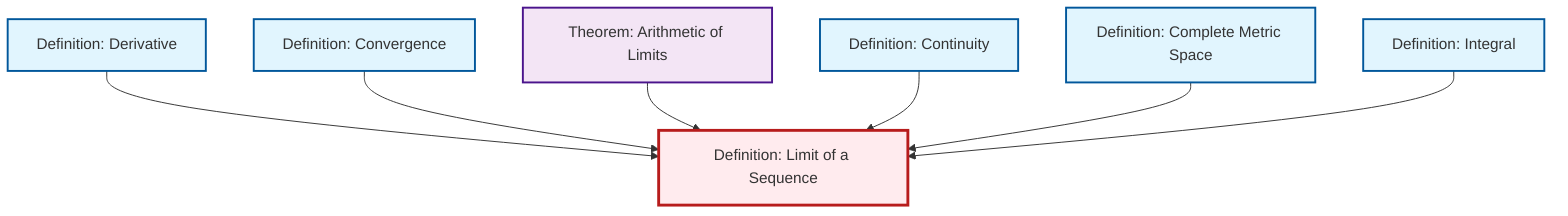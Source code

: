graph TD
    classDef definition fill:#e1f5fe,stroke:#01579b,stroke-width:2px
    classDef theorem fill:#f3e5f5,stroke:#4a148c,stroke-width:2px
    classDef axiom fill:#fff3e0,stroke:#e65100,stroke-width:2px
    classDef example fill:#e8f5e9,stroke:#1b5e20,stroke-width:2px
    classDef current fill:#ffebee,stroke:#b71c1c,stroke-width:3px
    def-integral["Definition: Integral"]:::definition
    def-convergence["Definition: Convergence"]:::definition
    def-complete-metric-space["Definition: Complete Metric Space"]:::definition
    def-derivative["Definition: Derivative"]:::definition
    def-continuity["Definition: Continuity"]:::definition
    thm-limit-arithmetic["Theorem: Arithmetic of Limits"]:::theorem
    def-limit["Definition: Limit of a Sequence"]:::definition
    def-derivative --> def-limit
    def-convergence --> def-limit
    thm-limit-arithmetic --> def-limit
    def-continuity --> def-limit
    def-complete-metric-space --> def-limit
    def-integral --> def-limit
    class def-limit current
